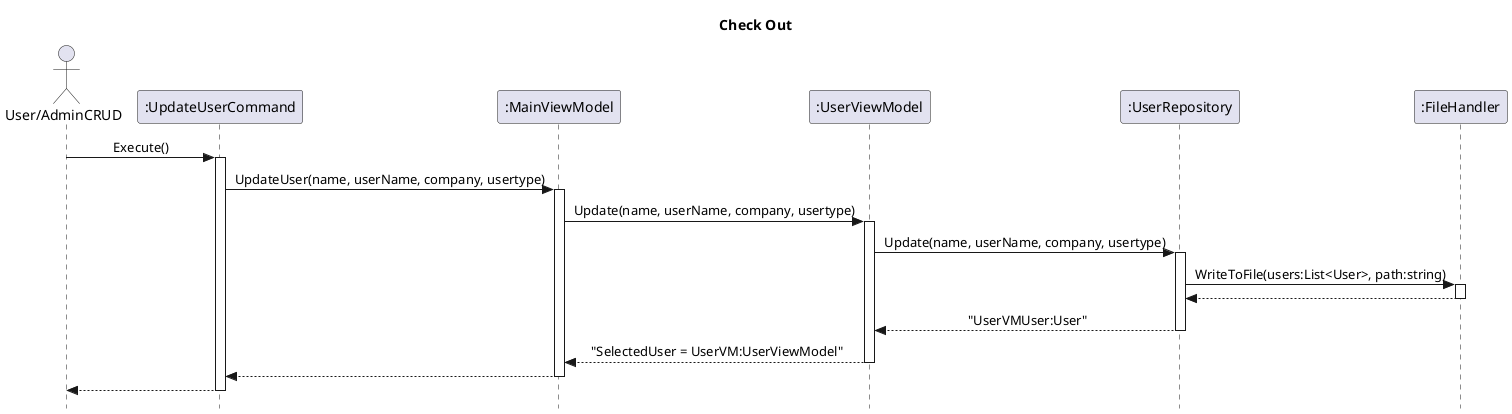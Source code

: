 @startuml test
skinparam style strictuml
skinparam sequenceMessageAlign center
title Check Out

Actor "User/AdminCRUD" as user

participant ":UpdateUserCommand" as COC
participant ":MainViewModel" as MVM
participant ":UserViewModel" as UVM
participant ":UserRepository" as UR
participant ":FileHandler" as FH

user -> COC ++: Execute()
    
    COC -> MVM ++: UpdateUser(name, userName, company, usertype)     

        MVM -> UVM ++: Update(name, userName, company, usertype)

            UVM -> UR ++: Update(name, userName, company, usertype)
                
                    UR -> FH ++: WriteToFile(users:List<User>, path:string)

                    return 
                
            return "UserVMUser:User"

        return "SelectedUser = UserVM:UserViewModel"
    return 
return 